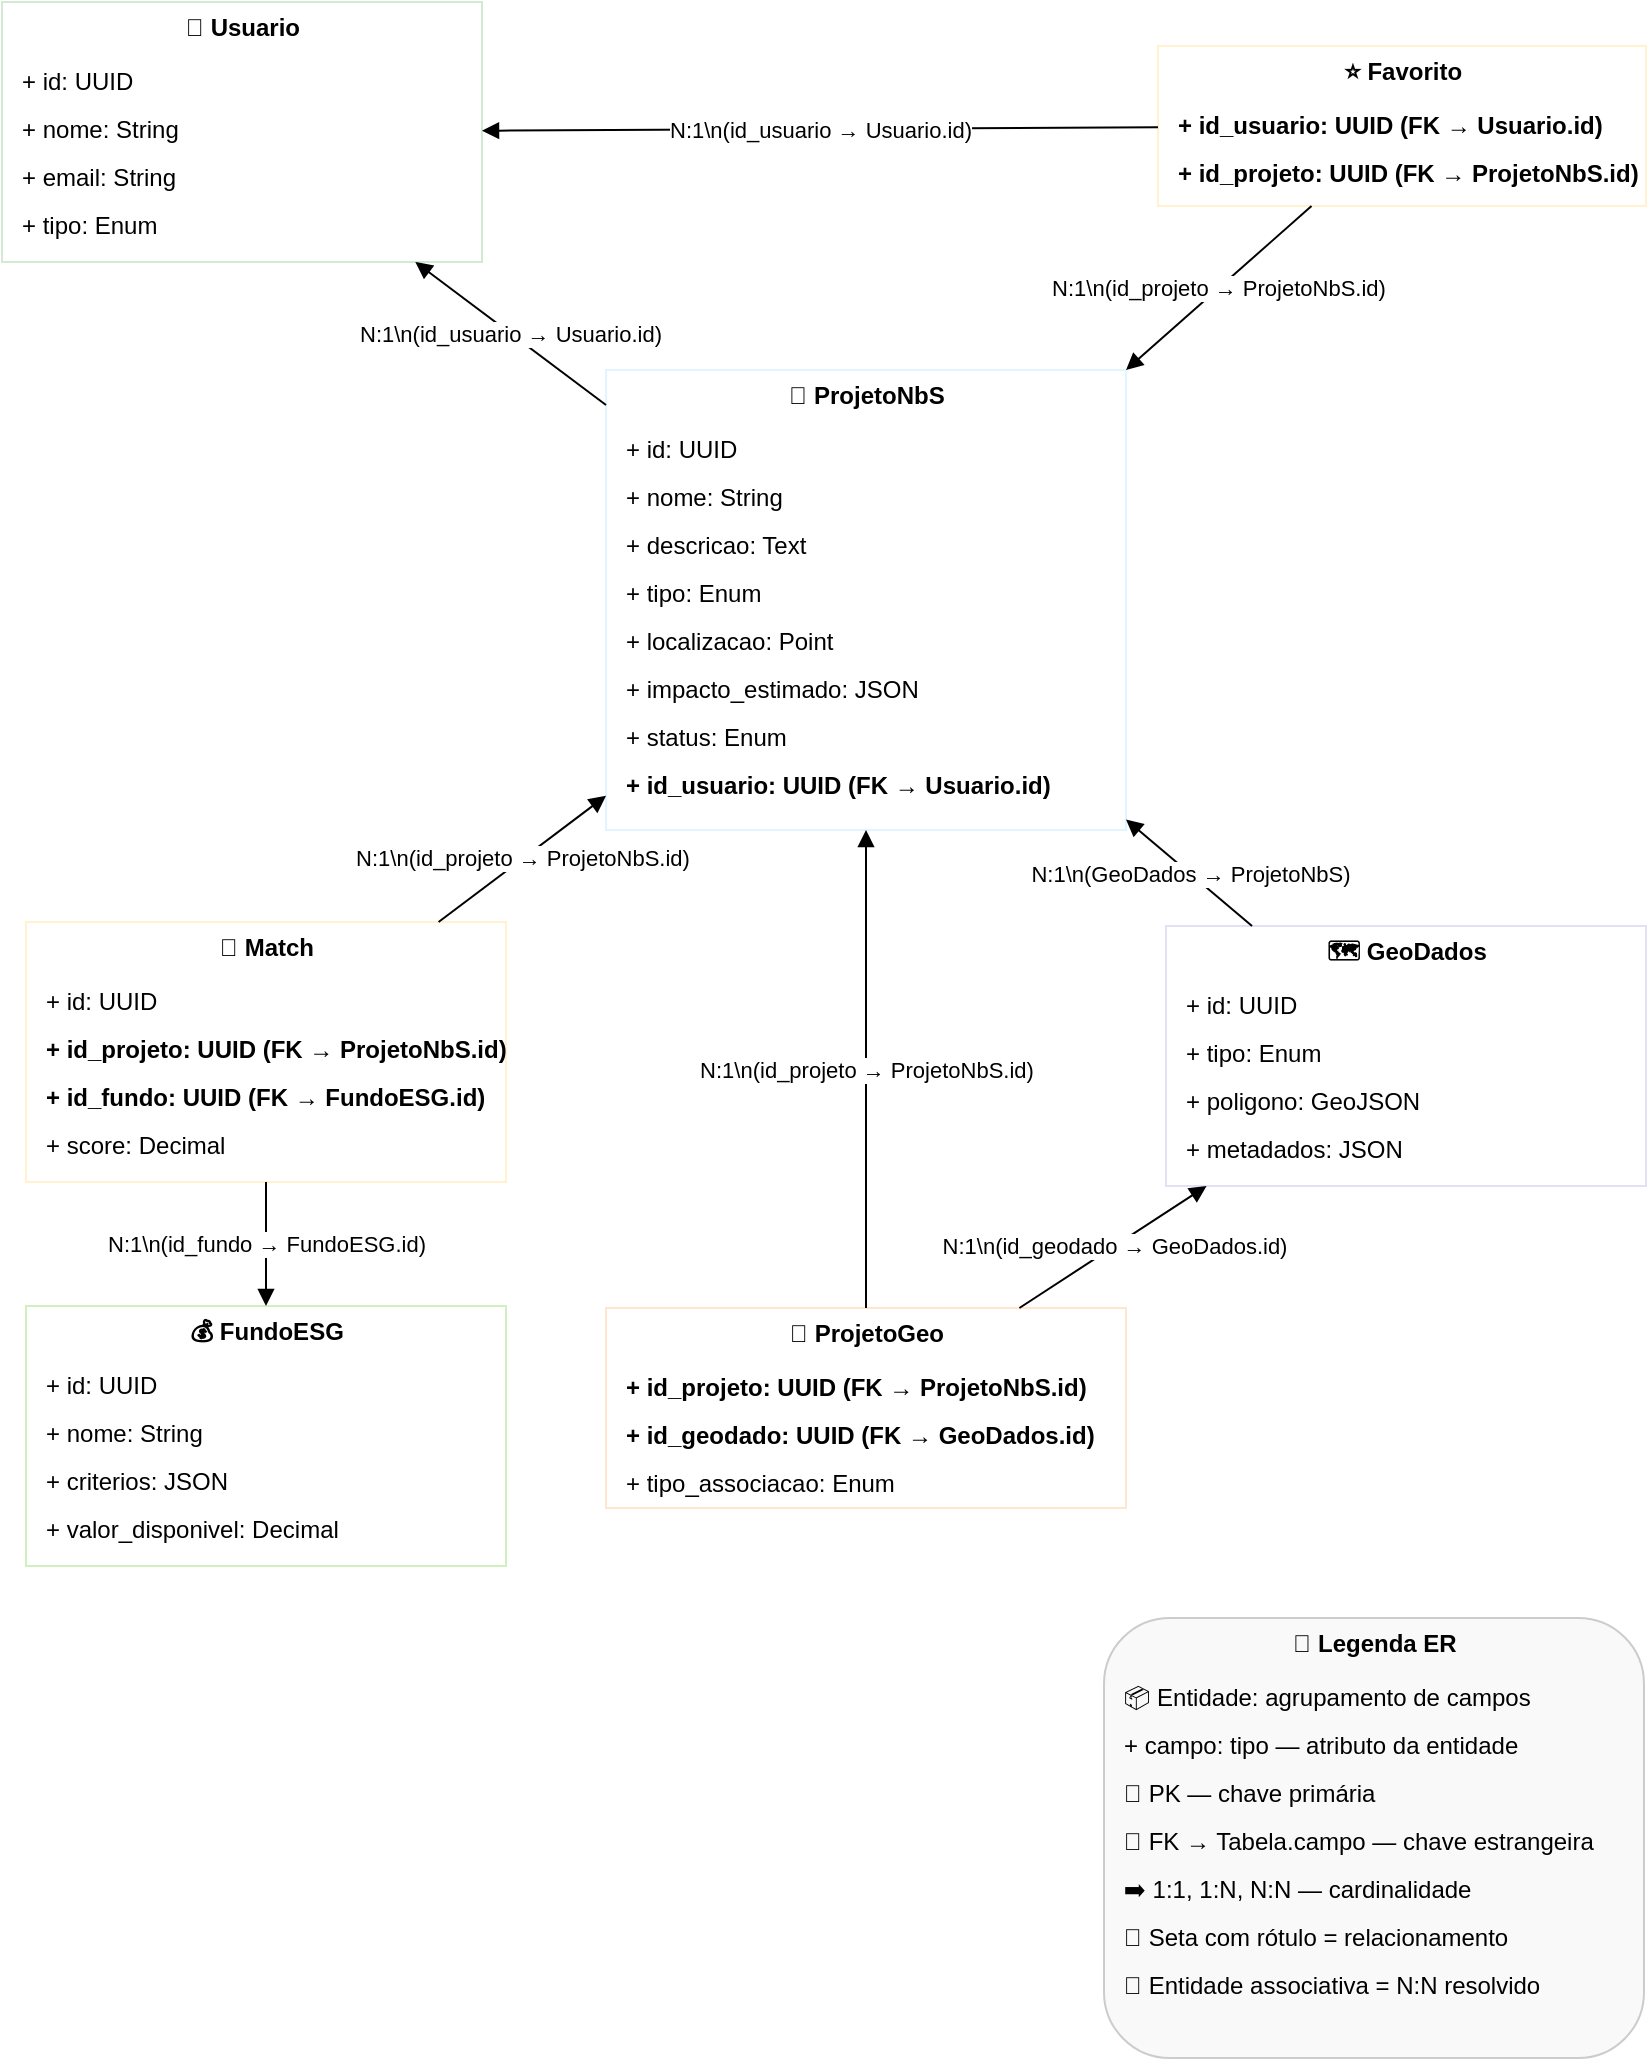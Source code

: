 <mxfile version="27.0.9">
  <diagram name="Modelo Completo ER" id="0">
    <mxGraphModel dx="1013" dy="550" grid="1" gridSize="10" guides="1" tooltips="1" connect="1" arrows="1" fold="1" page="1" pageScale="1" pageWidth="850" pageHeight="1100" background="none" math="0" shadow="0">
      <root>
        <mxCell id="0" />
        <mxCell id="1" parent="0" />
        <mxCell id="usuario-group" value="" style="group" parent="1" vertex="1" connectable="0">
          <mxGeometry x="18" y="52" width="240" height="130" as="geometry" />
        </mxCell>
        <mxCell id="usuario-box" value="" style="rounded=0;whiteSpace=wrap;html=1;strokeColor=#d5e8d4;fillColor=#ffffff;" parent="usuario-group" vertex="1">
          <mxGeometry width="240" height="130" as="geometry" />
        </mxCell>
        <mxCell id="usuario-title" value="👤 Usuario" style="text;html=1;fontSize=12;fontStyle=1;align=center;verticalAlign=middle;" parent="usuario-group" vertex="1">
          <mxGeometry width="240" height="26" as="geometry" />
        </mxCell>
        <mxCell id="usuario-1" value="+ id: UUID" style="text;html=1;align=left;spacingLeft=8;" parent="usuario-group" vertex="1">
          <mxGeometry y="26" width="240" height="24" as="geometry" />
        </mxCell>
        <mxCell id="usuario-2" value="+ nome: String" style="text;html=1;align=left;spacingLeft=8;" parent="usuario-group" vertex="1">
          <mxGeometry y="50" width="240" height="24" as="geometry" />
        </mxCell>
        <mxCell id="usuario-3" value="+ email: String" style="text;html=1;align=left;spacingLeft=8;" parent="usuario-group" vertex="1">
          <mxGeometry y="74" width="240" height="24" as="geometry" />
        </mxCell>
        <mxCell id="usuario-4" value="+ tipo: Enum" style="text;html=1;align=left;spacingLeft=8;" parent="usuario-group" vertex="1">
          <mxGeometry y="98" width="240" height="24" as="geometry" />
        </mxCell>
        <mxCell id="projeto-group" value="" style="group" parent="1" vertex="1" connectable="0">
          <mxGeometry x="320" y="236" width="260" height="230" as="geometry" />
        </mxCell>
        <mxCell id="projeto-box" value="" style="rounded=0;whiteSpace=wrap;html=1;strokeColor=#e1f5fe;fillColor=#ffffff;" parent="projeto-group" vertex="1">
          <mxGeometry width="260" height="230" as="geometry" />
        </mxCell>
        <mxCell id="projeto-title" value="🌱 ProjetoNbS" style="text;html=1;fontSize=12;fontStyle=1;align=center;verticalAlign=middle;" parent="projeto-group" vertex="1">
          <mxGeometry width="260" height="26" as="geometry" />
        </mxCell>
        <mxCell id="projeto-1" value="+ id: UUID" style="text;html=1;align=left;spacingLeft=8;" parent="projeto-group" vertex="1">
          <mxGeometry y="26" width="260" height="24" as="geometry" />
        </mxCell>
        <mxCell id="projeto-2" value="+ nome: String" style="text;html=1;align=left;spacingLeft=8;" parent="projeto-group" vertex="1">
          <mxGeometry y="50" width="260" height="24" as="geometry" />
        </mxCell>
        <mxCell id="projeto-3" value="+ descricao: Text" style="text;html=1;align=left;spacingLeft=8;" parent="projeto-group" vertex="1">
          <mxGeometry y="74" width="260" height="24" as="geometry" />
        </mxCell>
        <mxCell id="projeto-4" value="+ tipo: Enum" style="text;html=1;align=left;spacingLeft=8;" parent="projeto-group" vertex="1">
          <mxGeometry y="98" width="260" height="24" as="geometry" />
        </mxCell>
        <mxCell id="projeto-5" value="+ localizacao: Point" style="text;html=1;align=left;spacingLeft=8;" parent="projeto-group" vertex="1">
          <mxGeometry y="122" width="260" height="24" as="geometry" />
        </mxCell>
        <mxCell id="projeto-6" value="+ impacto_estimado: JSON" style="text;html=1;align=left;spacingLeft=8;" parent="projeto-group" vertex="1">
          <mxGeometry y="146" width="260" height="24" as="geometry" />
        </mxCell>
        <mxCell id="projeto-7" value="+ status: Enum" style="text;html=1;align=left;spacingLeft=8;" parent="projeto-group" vertex="1">
          <mxGeometry y="170" width="260" height="24" as="geometry" />
        </mxCell>
        <mxCell id="projeto-8" value="+ id_usuario: UUID (FK → Usuario.id)" style="text;html=1;fontStyle=1;align=left;spacingLeft=8;" parent="projeto-group" vertex="1">
          <mxGeometry y="194" width="260" height="24" as="geometry" />
        </mxCell>
        <mxCell id="favorito-group" value="" style="group" parent="1" vertex="1" connectable="0">
          <mxGeometry x="596" y="74" width="244" height="80" as="geometry" />
        </mxCell>
        <mxCell id="favorito-box" value="" style="rounded=0;whiteSpace=wrap;html=1;strokeColor=#fff2cc;fillColor=#ffffff;" parent="favorito-group" vertex="1">
          <mxGeometry width="244.0" height="80" as="geometry" />
        </mxCell>
        <mxCell id="favorito-title" value="⭐ Favorito" style="text;html=1;fontSize=12;fontStyle=1;align=center;verticalAlign=middle;" parent="favorito-group" vertex="1">
          <mxGeometry width="244.0" height="26" as="geometry" />
        </mxCell>
        <mxCell id="favorito-1" value="+ id_usuario: UUID (FK → Usuario.id)" style="text;html=1;fontStyle=1;align=left;spacingLeft=8;" parent="favorito-group" vertex="1">
          <mxGeometry y="26" width="244.0" height="24" as="geometry" />
        </mxCell>
        <mxCell id="favorito-2" value="+ id_projeto: UUID (FK → ProjetoNbS.id)" style="text;html=1;fontStyle=1;align=left;spacingLeft=8;" parent="favorito-group" vertex="1">
          <mxGeometry y="50" width="244.0" height="24" as="geometry" />
        </mxCell>
        <mxCell id="fundo-group" value="" style="group" parent="1" vertex="1" connectable="0">
          <mxGeometry x="30" y="704" width="240" height="130" as="geometry" />
        </mxCell>
        <mxCell id="fundo-box" value="" style="rounded=0;whiteSpace=wrap;html=1;strokeColor=#d0f0c0;fillColor=#ffffff;" parent="fundo-group" vertex="1">
          <mxGeometry width="240" height="130" as="geometry" />
        </mxCell>
        <mxCell id="fundo-title" value="💰 FundoESG" style="text;html=1;fontSize=12;fontStyle=1;align=center;verticalAlign=middle;" parent="fundo-group" vertex="1">
          <mxGeometry width="240" height="26" as="geometry" />
        </mxCell>
        <mxCell id="fundo-1" value="+ id: UUID" style="text;html=1;align=left;spacingLeft=8;" parent="fundo-group" vertex="1">
          <mxGeometry y="26" width="240" height="24" as="geometry" />
        </mxCell>
        <mxCell id="fundo-2" value="+ nome: String" style="text;html=1;align=left;spacingLeft=8;" parent="fundo-group" vertex="1">
          <mxGeometry y="50" width="240" height="24" as="geometry" />
        </mxCell>
        <mxCell id="fundo-3" value="+ criterios: JSON" style="text;html=1;align=left;spacingLeft=8;" parent="fundo-group" vertex="1">
          <mxGeometry y="74" width="240" height="24" as="geometry" />
        </mxCell>
        <mxCell id="fundo-4" value="+ valor_disponivel: Decimal" style="text;html=1;align=left;spacingLeft=8;" parent="fundo-group" vertex="1">
          <mxGeometry y="98" width="240" height="24" as="geometry" />
        </mxCell>
        <mxCell id="match-group" value="" style="group" parent="1" vertex="1" connectable="0">
          <mxGeometry x="30" y="512" width="240" height="130" as="geometry" />
        </mxCell>
        <mxCell id="match-box" value="" style="rounded=0;whiteSpace=wrap;html=1;strokeColor=#fff2cc;fillColor=#ffffff;" parent="match-group" vertex="1">
          <mxGeometry width="240" height="130" as="geometry" />
        </mxCell>
        <mxCell id="match-title" value="🔗 Match" style="text;html=1;fontSize=12;fontStyle=1;align=center;verticalAlign=middle;" parent="match-group" vertex="1">
          <mxGeometry width="240" height="26" as="geometry" />
        </mxCell>
        <mxCell id="match-1" value="+ id: UUID" style="text;html=1;align=left;spacingLeft=8;" parent="match-group" vertex="1">
          <mxGeometry y="26" width="240" height="24" as="geometry" />
        </mxCell>
        <mxCell id="match-2" value="+ id_projeto: UUID (FK → ProjetoNbS.id)" style="text;html=1;fontStyle=1;align=left;spacingLeft=8;" parent="match-group" vertex="1">
          <mxGeometry y="50" width="240" height="24" as="geometry" />
        </mxCell>
        <mxCell id="match-3" value="+ id_fundo: UUID (FK → FundoESG.id)" style="text;html=1;fontStyle=1;align=left;spacingLeft=8;" parent="match-group" vertex="1">
          <mxGeometry y="74" width="240" height="24" as="geometry" />
        </mxCell>
        <mxCell id="match-4" value="+ score: Decimal" style="text;html=1;align=left;spacingLeft=8;" parent="match-group" vertex="1">
          <mxGeometry y="98" width="240" height="24" as="geometry" />
        </mxCell>
        <mxCell id="geo-group" value="" style="group" parent="1" vertex="1" connectable="0">
          <mxGeometry x="600" y="514" width="240" height="130" as="geometry" />
        </mxCell>
        <mxCell id="geo-box" value="" style="rounded=0;whiteSpace=wrap;html=1;strokeColor=#e1e1f5;fillColor=#ffffff;" parent="geo-group" vertex="1">
          <mxGeometry width="240" height="130" as="geometry" />
        </mxCell>
        <mxCell id="geo-title" value="🗺️ GeoDados" style="text;html=1;fontSize=12;fontStyle=1;align=center;verticalAlign=middle;" parent="geo-group" vertex="1">
          <mxGeometry width="240" height="26" as="geometry" />
        </mxCell>
        <mxCell id="geo-1" value="+ id: UUID" style="text;html=1;align=left;spacingLeft=8;" parent="geo-group" vertex="1">
          <mxGeometry y="26" width="240" height="24" as="geometry" />
        </mxCell>
        <mxCell id="geo-2" value="+ tipo: Enum" style="text;html=1;align=left;spacingLeft=8;" parent="geo-group" vertex="1">
          <mxGeometry y="50" width="240" height="24" as="geometry" />
        </mxCell>
        <mxCell id="geo-3" value="+ poligono: GeoJSON" style="text;html=1;align=left;spacingLeft=8;" parent="geo-group" vertex="1">
          <mxGeometry y="74" width="240" height="24" as="geometry" />
        </mxCell>
        <mxCell id="geo-4" value="+ metadados: JSON" style="text;html=1;align=left;spacingLeft=8;" parent="geo-group" vertex="1">
          <mxGeometry y="98" width="240" height="24" as="geometry" />
        </mxCell>
        <mxCell id="rel1" value="N:1\n(id_usuario → Usuario.id)" style="endArrow=block;html=1;labelBackgroundColor=#ffffff;" parent="1" source="projeto-group" target="usuario-group" edge="1">
          <mxGeometry relative="1" as="geometry" />
        </mxCell>
        <mxCell id="rel2" value="N:1\n(id_usuario → Usuario.id)" style="endArrow=block;html=1;labelBackgroundColor=#ffffff;" parent="1" source="favorito-group" target="usuario-group" edge="1">
          <mxGeometry relative="1" as="geometry" />
        </mxCell>
        <mxCell id="rel3" value="N:1\n(id_projeto → ProjetoNbS.id)" style="endArrow=block;html=1;labelBackgroundColor=#ffffff;" parent="1" source="favorito-group" target="projeto-group" edge="1">
          <mxGeometry relative="1" as="geometry" />
        </mxCell>
        <mxCell id="rel4" value="N:1\n(id_projeto → ProjetoNbS.id)" style="endArrow=block;html=1;labelBackgroundColor=#ffffff;" parent="1" source="match-group" target="projeto-group" edge="1">
          <mxGeometry relative="1" as="geometry" />
        </mxCell>
        <mxCell id="rel5" value="N:1\n(id_fundo → FundoESG.id)" style="endArrow=block;html=1;labelBackgroundColor=#ffffff;" parent="1" source="match-group" target="fundo-group" edge="1">
          <mxGeometry relative="1" as="geometry" />
        </mxCell>
        <mxCell id="rel6" value="N:1\n(GeoDados → ProjetoNbS)" style="endArrow=block;html=1;labelBackgroundColor=#ffffff;" parent="1" source="geo-group" target="projeto-group" edge="1">
          <mxGeometry relative="1" as="geometry" />
        </mxCell>
        <mxCell id="projgeo-group" value="" style="group" parent="1" vertex="1" connectable="0">
          <mxGeometry x="320" y="705" width="260" height="100" as="geometry" />
        </mxCell>
        <mxCell id="projgeo-box" value="" style="rounded=0;whiteSpace=wrap;html=1;strokeColor=#ffe6cc;fillColor=#ffffff;" parent="projgeo-group" vertex="1">
          <mxGeometry width="260" height="100" as="geometry" />
        </mxCell>
        <mxCell id="projgeo-title" value="🧩 ProjetoGeo" style="text;html=1;fontSize=12;fontStyle=1;align=center;verticalAlign=middle;" parent="projgeo-group" vertex="1">
          <mxGeometry width="260" height="26" as="geometry" />
        </mxCell>
        <mxCell id="projgeo-1" value="+ id_projeto: UUID (FK → ProjetoNbS.id)" style="text;html=1;fontStyle=1;align=left;spacingLeft=8;" parent="projgeo-group" vertex="1">
          <mxGeometry y="26" width="260" height="24" as="geometry" />
        </mxCell>
        <mxCell id="projgeo-2" value="+ id_geodado: UUID (FK → GeoDados.id)" style="text;html=1;fontStyle=1;align=left;spacingLeft=8;" parent="projgeo-group" vertex="1">
          <mxGeometry y="50" width="260" height="24" as="geometry" />
        </mxCell>
        <mxCell id="projgeo-3" value="+ tipo_associacao: Enum" style="text;html=1;align=left;spacingLeft=8;" parent="projgeo-group" vertex="1">
          <mxGeometry y="74" width="260" height="24" as="geometry" />
        </mxCell>
        <mxCell id="legenda-group" value="" style="group" parent="1" vertex="1" connectable="0">
          <mxGeometry x="569" y="860" width="270" height="220" as="geometry" />
        </mxCell>
        <mxCell id="legenda-box" value="" style="rounded=1;whiteSpace=wrap;html=1;strokeColor=#cccccc;fillColor=#f9f9f9;" parent="legenda-group" vertex="1">
          <mxGeometry width="270" height="220" as="geometry" />
        </mxCell>
        <mxCell id="legenda-title" value="🧭 Legenda ER" style="text;html=1;fontSize=12;fontStyle=1;align=center;verticalAlign=middle;" parent="legenda-group" vertex="1">
          <mxGeometry width="270" height="26" as="geometry" />
        </mxCell>
        <mxCell id="legenda-1" value="📦 Entidade: agrupamento de campos" style="text;html=1;align=left;spacingLeft=8;" parent="legenda-group" vertex="1">
          <mxGeometry y="26" width="270" height="24" as="geometry" />
        </mxCell>
        <mxCell id="legenda-2" value="+ campo: tipo — atributo da entidade" style="text;html=1;align=left;spacingLeft=8;" parent="legenda-group" vertex="1">
          <mxGeometry y="50" width="270" height="24" as="geometry" />
        </mxCell>
        <mxCell id="legenda-3" value="🔑 PK — chave primária" style="text;html=1;align=left;spacingLeft=8;" parent="legenda-group" vertex="1">
          <mxGeometry y="74" width="270" height="24" as="geometry" />
        </mxCell>
        <mxCell id="legenda-4" value="🔗 FK → Tabela.campo — chave estrangeira" style="text;html=1;align=left;spacingLeft=8;" parent="legenda-group" vertex="1">
          <mxGeometry y="98" width="270" height="24" as="geometry" />
        </mxCell>
        <mxCell id="legenda-5" value="➡️ 1:1, 1:N, N:N — cardinalidade" style="text;html=1;align=left;spacingLeft=8;" parent="legenda-group" vertex="1">
          <mxGeometry y="122" width="270" height="24" as="geometry" />
        </mxCell>
        <mxCell id="legenda-6" value="📐 Seta com rótulo = relacionamento" style="text;html=1;align=left;spacingLeft=8;" parent="legenda-group" vertex="1">
          <mxGeometry y="146" width="270" height="24" as="geometry" />
        </mxCell>
        <mxCell id="legenda-7" value="🧩 Entidade associativa = N:N resolvido" style="text;html=1;align=left;spacingLeft=8;" parent="legenda-group" vertex="1">
          <mxGeometry y="170" width="270" height="24" as="geometry" />
        </mxCell>
        <mxCell id="rel7" value="N:1\n(id_projeto → ProjetoNbS.id)" style="endArrow=block;html=1;labelBackgroundColor=#ffffff;" parent="1" source="projgeo-group" target="projeto-group" edge="1">
          <mxGeometry relative="1" as="geometry" />
        </mxCell>
        <mxCell id="rel8" value="N:1\n(id_geodado → GeoDados.id)" style="endArrow=block;html=1;labelBackgroundColor=#ffffff;" parent="1" source="projgeo-group" target="geo-group" edge="1">
          <mxGeometry relative="1" as="geometry" />
        </mxCell>
      </root>
    </mxGraphModel>
  </diagram>
</mxfile>
